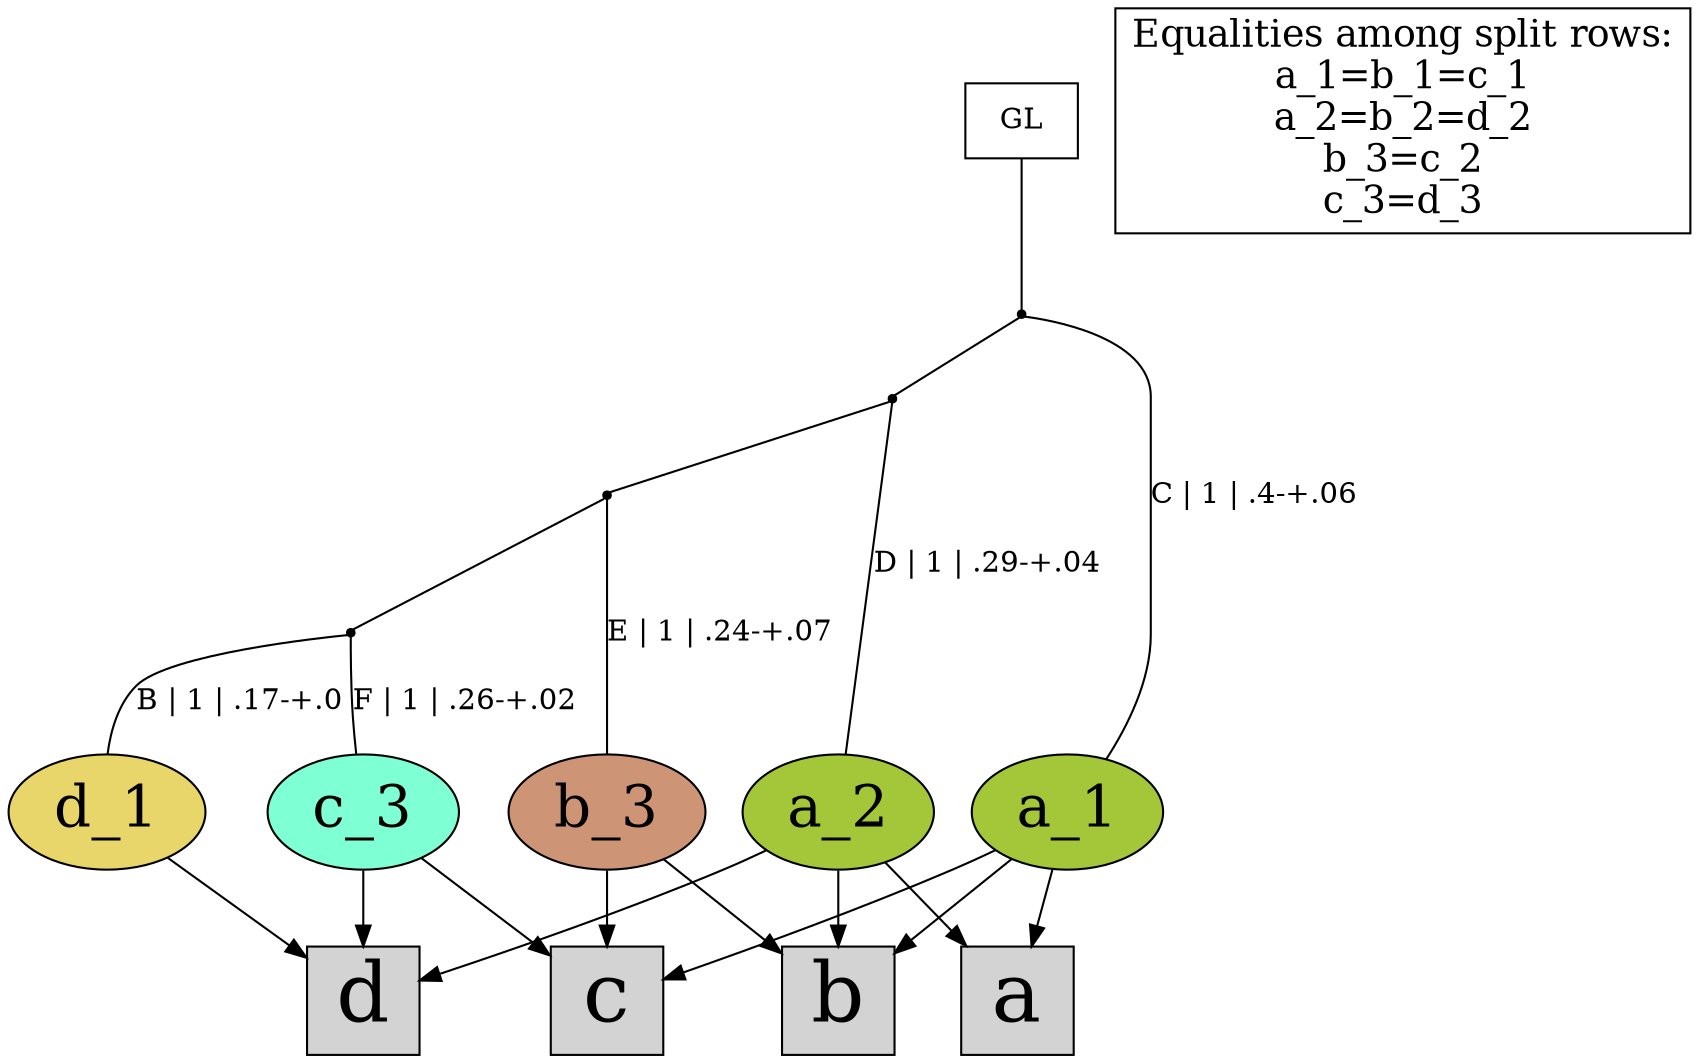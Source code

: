 digraph {
rowa[label="a",shape=box,style=filled,fontsize=40];
rowb[label="b",shape=box,style=filled,fontsize=40];
rowc[label="c",shape=box,style=filled,fontsize=40];
rowd[label="d",shape=box,style=filled,fontsize=40];
a_1[label="a_1",shape=oval,style=filled,fontsize=28,fillcolor="#a4c639"];
a_2[label="a_2",shape=oval,style=filled,fontsize=28,fillcolor="#a4c639"];
b_3[label="b_3",shape=oval,style=filled,fontsize=28,fillcolor="#cd9575"];
c_3[label="c_3",shape=oval,style=filled,fontsize=28,fillcolor="#7fffd4"];
d_1[label="d_1",shape=oval,style=filled,fontsize=28,fillcolor="#e9d66b"];
a_1 -> rowa[arrowhead="normal"];
a_2 -> rowa[arrowhead="normal"];
a_1 -> rowb[arrowhead="normal"];
a_2 -> rowb[arrowhead="normal"];
b_3 -> rowb[arrowhead="normal"];
a_1 -> rowc[arrowhead="normal"];
b_3 -> rowc[arrowhead="normal"];
c_3 -> rowc[arrowhead="normal"];
d_1 -> rowd[arrowhead="normal"];
a_2 -> rowd[arrowhead="normal"];
c_3 -> rowd[arrowhead="normal"];
{rank = same;a_1;a_2;b_3;c_3;d_1;}
legend[label="Equalities among split rows:
a_1=b_1=c_1
a_2=b_2=d_2
b_3=c_2
c_3=d_3
",shape=box,fontsize=18];
Int1[shape=point,style=filled,fillcolor=black,label=""];
Int1 -> c_3[arrowhead=none, label="F | 1 | .26-+.02"];
Int1 -> d_1[arrowhead=none, label="B | 1 | .17-+.0"];
Int2[shape=point,style=filled,fillcolor=black,label=""];
Int2 -> b_3[arrowhead=none, label="E | 1 | .24-+.07"];
Int2 -> Int1[arrowhead=none, label=""];
Int3[shape=point,style=filled,fillcolor=black,label=""];
Int3 -> a_2[arrowhead=none, label="D | 1 | .29-+.04"];
Int3 -> Int2[arrowhead=none, label=""];
Int4[shape=point,style=filled,fillcolor=black,label=""];
Int4 -> a_1[arrowhead=none, label="C | 1 | .4-+.06"];
Int4 -> Int3[arrowhead=none, label=""];
GL[label="GL",shape=box,style=filled,fillcolor=white];
GL -> Int4[arrowhead=none, label=""];
}